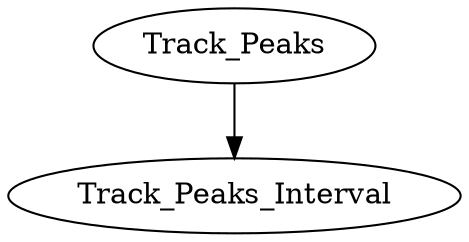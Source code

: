 /* Created by mdot for Matlab */
digraph m2html {
  Track_Peaks -> Track_Peaks_Interval;

  Track_Peaks [URL="Track_Peaks.html"];
  Track_Peaks_Interval [URL="Track_Peaks_Interval.html"];
}